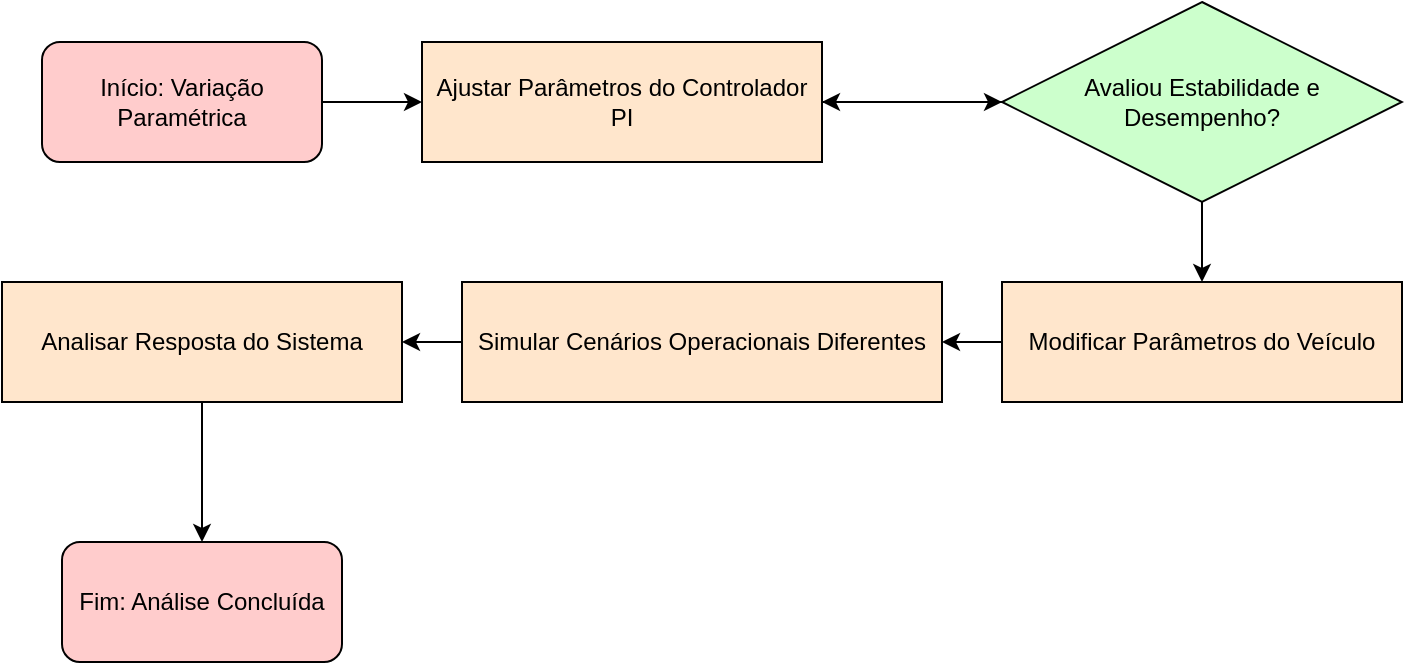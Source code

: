 <mxfile version="24.7.6">
  <diagram name="Página-1" id="-6qRexEgHzhczDnyAxJq">
    <mxGraphModel dx="1105" dy="586" grid="1" gridSize="10" guides="1" tooltips="1" connect="1" arrows="1" fold="1" page="1" pageScale="1" pageWidth="827" pageHeight="1169" math="0" shadow="0">
      <root>
        <mxCell id="0" />
        <mxCell id="1" parent="0" />
        <mxCell id="2" value="Início: Variação Paramétrica" style="rounded=1;whiteSpace=wrap;fillColor=#ffcccc;" vertex="1" parent="1">
          <mxGeometry x="60" y="60" width="140" height="60" as="geometry" />
        </mxCell>
        <mxCell id="3" value="Ajustar Parâmetros do Controlador PI" style="rounded=0;whiteSpace=wrap;fillColor=#ffe6cc;" vertex="1" parent="1">
          <mxGeometry x="250" y="60" width="200" height="60" as="geometry" />
        </mxCell>
        <mxCell id="4" value="Avaliou Estabilidade e Desempenho?" style="rhombus;whiteSpace=wrap;fillColor=#ccffcc;" vertex="1" parent="1">
          <mxGeometry x="540" y="40" width="200" height="100" as="geometry" />
        </mxCell>
        <mxCell id="5" value="Modificar Parâmetros do Veículo" style="rounded=0;whiteSpace=wrap;fillColor=#ffe6cc;" vertex="1" parent="1">
          <mxGeometry x="540" y="180" width="200" height="60" as="geometry" />
        </mxCell>
        <mxCell id="6" value="Simular Cenários Operacionais Diferentes" style="rounded=0;whiteSpace=wrap;fillColor=#ffe6cc;" vertex="1" parent="1">
          <mxGeometry x="270" y="180" width="240" height="60" as="geometry" />
        </mxCell>
        <mxCell id="7" value="Analisar Resposta do Sistema" style="rounded=0;whiteSpace=wrap;fillColor=#ffe6cc;" vertex="1" parent="1">
          <mxGeometry x="40" y="180" width="200" height="60" as="geometry" />
        </mxCell>
        <mxCell id="8" value="Fim: Análise Concluída" style="rounded=1;whiteSpace=wrap;fillColor=#ffcccc;" vertex="1" parent="1">
          <mxGeometry x="70" y="310" width="140" height="60" as="geometry" />
        </mxCell>
        <mxCell id="9" style="edgeStyle=orthogonalEdgeStyle;rounded=0;orthogonalLoop=1;" edge="1" parent="1" source="2" target="3">
          <mxGeometry relative="1" as="geometry" />
        </mxCell>
        <mxCell id="10" style="edgeStyle=orthogonalEdgeStyle;rounded=0;orthogonalLoop=1;" edge="1" parent="1" source="3" target="4">
          <mxGeometry relative="1" as="geometry" />
        </mxCell>
        <mxCell id="11" style="edgeStyle=orthogonalEdgeStyle;rounded=0;orthogonalLoop=1;" edge="1" parent="1" source="4" target="5">
          <mxGeometry relative="1" as="geometry" />
        </mxCell>
        <mxCell id="12" style="edgeStyle=orthogonalEdgeStyle;rounded=0;orthogonalLoop=1;" edge="1" parent="1" source="5" target="6">
          <mxGeometry relative="1" as="geometry" />
        </mxCell>
        <mxCell id="13" style="edgeStyle=orthogonalEdgeStyle;rounded=0;orthogonalLoop=1;" edge="1" parent="1" source="6" target="7">
          <mxGeometry relative="1" as="geometry" />
        </mxCell>
        <mxCell id="14" style="edgeStyle=orthogonalEdgeStyle;rounded=0;orthogonalLoop=1;" edge="1" parent="1" source="7" target="8">
          <mxGeometry relative="1" as="geometry" />
        </mxCell>
        <mxCell id="15" style="edgeStyle=orthogonalEdgeStyle;rounded=0;orthogonalLoop=1;" edge="1" parent="1" source="4" target="3">
          <mxGeometry relative="1" as="geometry" />
          <mxPoint x="250" y="280" as="sourcePoint" />
          <mxPoint x="250" y="160" as="targetPoint" />
        </mxCell>
      </root>
    </mxGraphModel>
  </diagram>
</mxfile>
